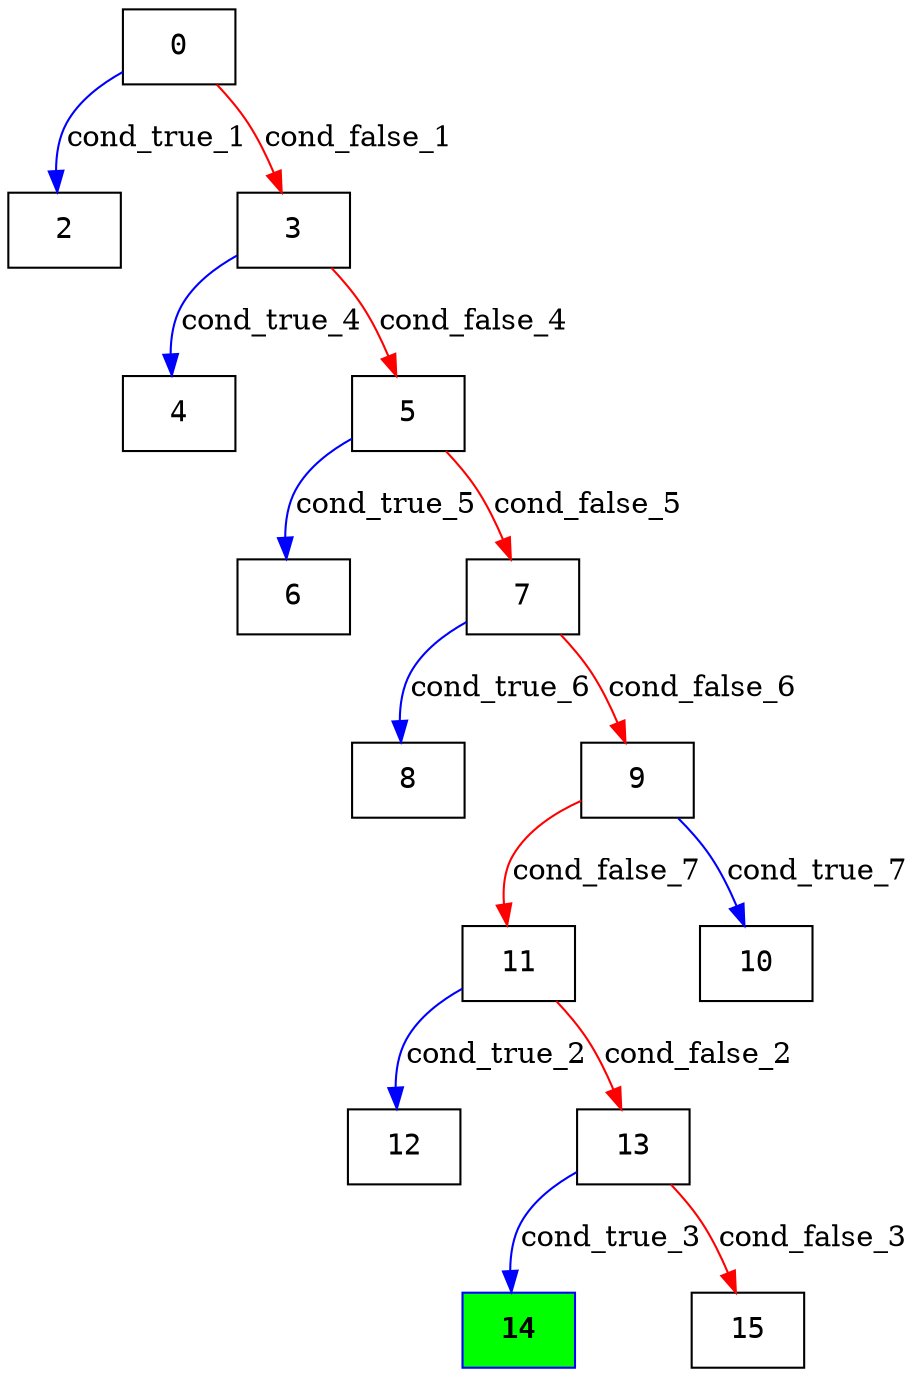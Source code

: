digraph ExecutionTree {
	node [color=black fontname=Courier height=.5 shape=record]
	14 [color=blue, fillcolor=green, style=filled, fontcolor=black, fontname="Courier-Bold"]
	0 -> 2 [label=cond_true_1 color=blue]
	0 -> 3 [label=cond_false_1 color=red]
	3 -> 4 [label=cond_true_4 color=blue]
	3 -> 5 [label=cond_false_4 color=red]
	11 -> 12 [label=cond_true_2 color=blue]
	11 -> 13 [label=cond_false_2 color=red]
	13 -> 14 [label=cond_true_3 color=blue]
	13 -> 15 [label=cond_false_3 color=red]
	5 -> 6 [label=cond_true_5 color=blue]
	5 -> 7 [label=cond_false_5 color=red]
	7 -> 8 [label=cond_true_6 color=blue]
	7 -> 9 [label=cond_false_6 color=red]
	9 -> 10 [label=cond_true_7 color=blue]
	9 -> 11 [label=cond_false_7 color=red]
}
